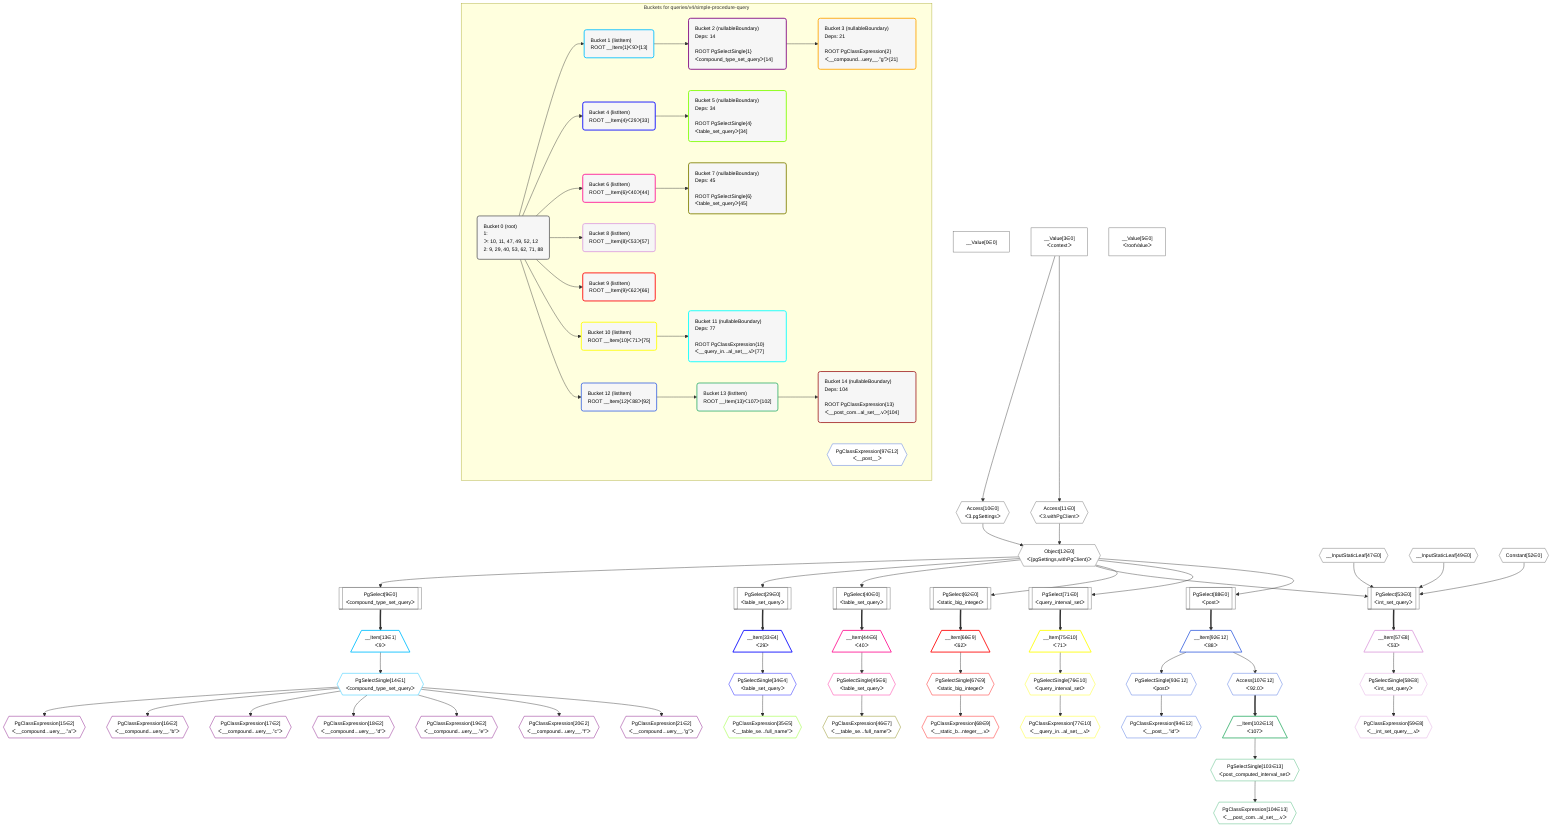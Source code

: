 %%{init: {'themeVariables': { 'fontSize': '12px'}}}%%
graph TD
    classDef path fill:#eee,stroke:#000,color:#000
    classDef plan fill:#fff,stroke-width:1px,color:#000
    classDef itemplan fill:#fff,stroke-width:2px,color:#000
    classDef unbatchedplan fill:#dff,stroke-width:1px,color:#000
    classDef sideeffectplan fill:#fcc,stroke-width:2px,color:#000
    classDef bucket fill:#f6f6f6,color:#000,stroke-width:2px,text-align:left


    %% define steps
    __Value0["__Value[0∈0]"]:::plan
    __Value3["__Value[3∈0]<br />ᐸcontextᐳ"]:::plan
    __Value5["__Value[5∈0]<br />ᐸrootValueᐳ"]:::plan
    Access10{{"Access[10∈0]<br />ᐸ3.pgSettingsᐳ"}}:::plan
    Access11{{"Access[11∈0]<br />ᐸ3.withPgClientᐳ"}}:::plan
    Object12{{"Object[12∈0]<br />ᐸ{pgSettings,withPgClient}ᐳ"}}:::plan
    PgSelect9[["PgSelect[9∈0]<br />ᐸcompound_type_set_queryᐳ"]]:::plan
    __Item13[/"__Item[13∈1]<br />ᐸ9ᐳ"\]:::itemplan
    PgSelectSingle14{{"PgSelectSingle[14∈1]<br />ᐸcompound_type_set_queryᐳ"}}:::plan
    PgClassExpression15{{"PgClassExpression[15∈2]<br />ᐸ__compound...uery__.”a”ᐳ"}}:::plan
    PgClassExpression16{{"PgClassExpression[16∈2]<br />ᐸ__compound...uery__.”b”ᐳ"}}:::plan
    PgClassExpression17{{"PgClassExpression[17∈2]<br />ᐸ__compound...uery__.”c”ᐳ"}}:::plan
    PgClassExpression18{{"PgClassExpression[18∈2]<br />ᐸ__compound...uery__.”d”ᐳ"}}:::plan
    PgClassExpression19{{"PgClassExpression[19∈2]<br />ᐸ__compound...uery__.”e”ᐳ"}}:::plan
    PgClassExpression20{{"PgClassExpression[20∈2]<br />ᐸ__compound...uery__.”f”ᐳ"}}:::plan
    PgClassExpression21{{"PgClassExpression[21∈2]<br />ᐸ__compound...uery__.”g”ᐳ"}}:::plan
    PgSelect29[["PgSelect[29∈0]<br />ᐸtable_set_queryᐳ"]]:::plan
    __Item33[/"__Item[33∈4]<br />ᐸ29ᐳ"\]:::itemplan
    PgSelectSingle34{{"PgSelectSingle[34∈4]<br />ᐸtable_set_queryᐳ"}}:::plan
    PgClassExpression35{{"PgClassExpression[35∈5]<br />ᐸ__table_se...full_name”ᐳ"}}:::plan
    PgSelect40[["PgSelect[40∈0]<br />ᐸtable_set_queryᐳ"]]:::plan
    __Item44[/"__Item[44∈6]<br />ᐸ40ᐳ"\]:::itemplan
    PgSelectSingle45{{"PgSelectSingle[45∈6]<br />ᐸtable_set_queryᐳ"}}:::plan
    PgClassExpression46{{"PgClassExpression[46∈7]<br />ᐸ__table_se...full_name”ᐳ"}}:::plan
    __InputStaticLeaf47{{"__InputStaticLeaf[47∈0]"}}:::plan
    __InputStaticLeaf49{{"__InputStaticLeaf[49∈0]"}}:::plan
    Constant52{{"Constant[52∈0]"}}:::plan
    PgSelect53[["PgSelect[53∈0]<br />ᐸint_set_queryᐳ"]]:::plan
    __Item57[/"__Item[57∈8]<br />ᐸ53ᐳ"\]:::itemplan
    PgSelectSingle58{{"PgSelectSingle[58∈8]<br />ᐸint_set_queryᐳ"}}:::plan
    PgClassExpression59{{"PgClassExpression[59∈8]<br />ᐸ__int_set_query__.vᐳ"}}:::plan
    PgSelect62[["PgSelect[62∈0]<br />ᐸstatic_big_integerᐳ"]]:::plan
    __Item66[/"__Item[66∈9]<br />ᐸ62ᐳ"\]:::itemplan
    PgSelectSingle67{{"PgSelectSingle[67∈9]<br />ᐸstatic_big_integerᐳ"}}:::plan
    PgClassExpression68{{"PgClassExpression[68∈9]<br />ᐸ__static_b...nteger__.vᐳ"}}:::plan
    PgSelect71[["PgSelect[71∈0]<br />ᐸquery_interval_setᐳ"]]:::plan
    __Item75[/"__Item[75∈10]<br />ᐸ71ᐳ"\]:::itemplan
    PgSelectSingle76{{"PgSelectSingle[76∈10]<br />ᐸquery_interval_setᐳ"}}:::plan
    PgClassExpression77{{"PgClassExpression[77∈10]<br />ᐸ__query_in...al_set__.vᐳ"}}:::plan
    PgSelect88[["PgSelect[88∈0]<br />ᐸpostᐳ"]]:::plan
    __Item92[/"__Item[92∈12]<br />ᐸ88ᐳ"\]:::itemplan
    PgSelectSingle93{{"PgSelectSingle[93∈12]<br />ᐸpostᐳ"}}:::plan
    PgClassExpression94{{"PgClassExpression[94∈12]<br />ᐸ__post__.”id”ᐳ"}}:::plan
    Access107{{"Access[107∈12]<br />ᐸ92.0ᐳ"}}:::plan
    __Item102[/"__Item[102∈13]<br />ᐸ107ᐳ"\]:::itemplan
    PgSelectSingle103{{"PgSelectSingle[103∈13]<br />ᐸpost_computed_interval_setᐳ"}}:::plan
    PgClassExpression104{{"PgClassExpression[104∈13]<br />ᐸ__post_com...al_set__.vᐳ"}}:::plan

    %% plan dependencies
    __Value3 --> Access10
    __Value3 --> Access11
    Access10 & Access11 --> Object12
    Object12 --> PgSelect9
    PgSelect9 ==> __Item13
    __Item13 --> PgSelectSingle14
    PgSelectSingle14 --> PgClassExpression15
    PgSelectSingle14 --> PgClassExpression16
    PgSelectSingle14 --> PgClassExpression17
    PgSelectSingle14 --> PgClassExpression18
    PgSelectSingle14 --> PgClassExpression19
    PgSelectSingle14 --> PgClassExpression20
    PgSelectSingle14 --> PgClassExpression21
    Object12 --> PgSelect29
    PgSelect29 ==> __Item33
    __Item33 --> PgSelectSingle34
    PgSelectSingle34 --> PgClassExpression35
    Object12 --> PgSelect40
    PgSelect40 ==> __Item44
    __Item44 --> PgSelectSingle45
    PgSelectSingle45 --> PgClassExpression46
    Object12 & __InputStaticLeaf47 & Constant52 & __InputStaticLeaf49 --> PgSelect53
    PgSelect53 ==> __Item57
    __Item57 --> PgSelectSingle58
    PgSelectSingle58 --> PgClassExpression59
    Object12 --> PgSelect62
    PgSelect62 ==> __Item66
    __Item66 --> PgSelectSingle67
    PgSelectSingle67 --> PgClassExpression68
    Object12 --> PgSelect71
    PgSelect71 ==> __Item75
    __Item75 --> PgSelectSingle76
    PgSelectSingle76 --> PgClassExpression77
    Object12 --> PgSelect88
    PgSelect88 ==> __Item92
    __Item92 --> PgSelectSingle93
    PgSelectSingle93 --> PgClassExpression94
    __Item92 --> Access107
    Access107 ==> __Item102
    __Item102 --> PgSelectSingle103
    PgSelectSingle103 --> PgClassExpression104

    subgraph "Buckets for queries/v4/simple-procedure-query"
    Bucket0("Bucket 0 (root)<br />1: <br />ᐳ: 10, 11, 47, 49, 52, 12<br />2: 9, 29, 40, 53, 62, 71, 88"):::bucket
    classDef bucket0 stroke:#696969
    class Bucket0,__Value0,__Value3,__Value5,PgSelect9,Access10,Access11,Object12,PgSelect29,PgSelect40,__InputStaticLeaf47,__InputStaticLeaf49,Constant52,PgSelect53,PgSelect62,PgSelect71,PgSelect88 bucket0
    Bucket1("Bucket 1 (listItem)<br />ROOT __Item{1}ᐸ9ᐳ[13]"):::bucket
    classDef bucket1 stroke:#00bfff
    class Bucket1,__Item13,PgSelectSingle14 bucket1
    Bucket2("Bucket 2 (nullableBoundary)<br />Deps: 14<br /><br />ROOT PgSelectSingle{1}ᐸcompound_type_set_queryᐳ[14]"):::bucket
    classDef bucket2 stroke:#7f007f
    class Bucket2,PgClassExpression15,PgClassExpression16,PgClassExpression17,PgClassExpression18,PgClassExpression19,PgClassExpression20,PgClassExpression21 bucket2
    Bucket3("Bucket 3 (nullableBoundary)<br />Deps: 21<br /><br />ROOT PgClassExpression{2}ᐸ__compound...uery__.”g”ᐳ[21]"):::bucket
    classDef bucket3 stroke:#ffa500
    class Bucket3 bucket3
    Bucket4("Bucket 4 (listItem)<br />ROOT __Item{4}ᐸ29ᐳ[33]"):::bucket
    classDef bucket4 stroke:#0000ff
    class Bucket4,__Item33,PgSelectSingle34 bucket4
    Bucket5("Bucket 5 (nullableBoundary)<br />Deps: 34<br /><br />ROOT PgSelectSingle{4}ᐸtable_set_queryᐳ[34]"):::bucket
    classDef bucket5 stroke:#7fff00
    class Bucket5,PgClassExpression35 bucket5
    Bucket6("Bucket 6 (listItem)<br />ROOT __Item{6}ᐸ40ᐳ[44]"):::bucket
    classDef bucket6 stroke:#ff1493
    class Bucket6,__Item44,PgSelectSingle45 bucket6
    Bucket7("Bucket 7 (nullableBoundary)<br />Deps: 45<br /><br />ROOT PgSelectSingle{6}ᐸtable_set_queryᐳ[45]"):::bucket
    classDef bucket7 stroke:#808000
    class Bucket7,PgClassExpression46 bucket7
    Bucket8("Bucket 8 (listItem)<br />ROOT __Item{8}ᐸ53ᐳ[57]"):::bucket
    classDef bucket8 stroke:#dda0dd
    class Bucket8,__Item57,PgSelectSingle58,PgClassExpression59 bucket8
    Bucket9("Bucket 9 (listItem)<br />ROOT __Item{9}ᐸ62ᐳ[66]"):::bucket
    classDef bucket9 stroke:#ff0000
    class Bucket9,__Item66,PgSelectSingle67,PgClassExpression68 bucket9
    Bucket10("Bucket 10 (listItem)<br />ROOT __Item{10}ᐸ71ᐳ[75]"):::bucket
    classDef bucket10 stroke:#ffff00
    class Bucket10,__Item75,PgSelectSingle76,PgClassExpression77 bucket10
    Bucket11("Bucket 11 (nullableBoundary)<br />Deps: 77<br /><br />ROOT PgClassExpression{10}ᐸ__query_in...al_set__.vᐳ[77]"):::bucket
    classDef bucket11 stroke:#00ffff
    class Bucket11 bucket11
    Bucket12("Bucket 12 (listItem)<br />ROOT __Item{12}ᐸ88ᐳ[92]"):::bucket
    classDef bucket12 stroke:#4169e1
    PgClassExpression97{{"PgClassExpression[97∈12]<br />ᐸ__post__ᐳ"}}:::plan
    class Bucket12,__Item92,PgSelectSingle93,PgClassExpression94,PgClassExpression97,Access107 bucket12
    Bucket13("Bucket 13 (listItem)<br />ROOT __Item{13}ᐸ107ᐳ[102]"):::bucket
    classDef bucket13 stroke:#3cb371
    class Bucket13,__Item102,PgSelectSingle103,PgClassExpression104 bucket13
    Bucket14("Bucket 14 (nullableBoundary)<br />Deps: 104<br /><br />ROOT PgClassExpression{13}ᐸ__post_com...al_set__.vᐳ[104]"):::bucket
    classDef bucket14 stroke:#a52a2a
    class Bucket14 bucket14
    Bucket0 --> Bucket1 & Bucket4 & Bucket6 & Bucket8 & Bucket9 & Bucket10 & Bucket12
    Bucket1 --> Bucket2
    Bucket2 --> Bucket3
    Bucket4 --> Bucket5
    Bucket6 --> Bucket7
    Bucket10 --> Bucket11
    Bucket12 --> Bucket13
    Bucket13 --> Bucket14
    end